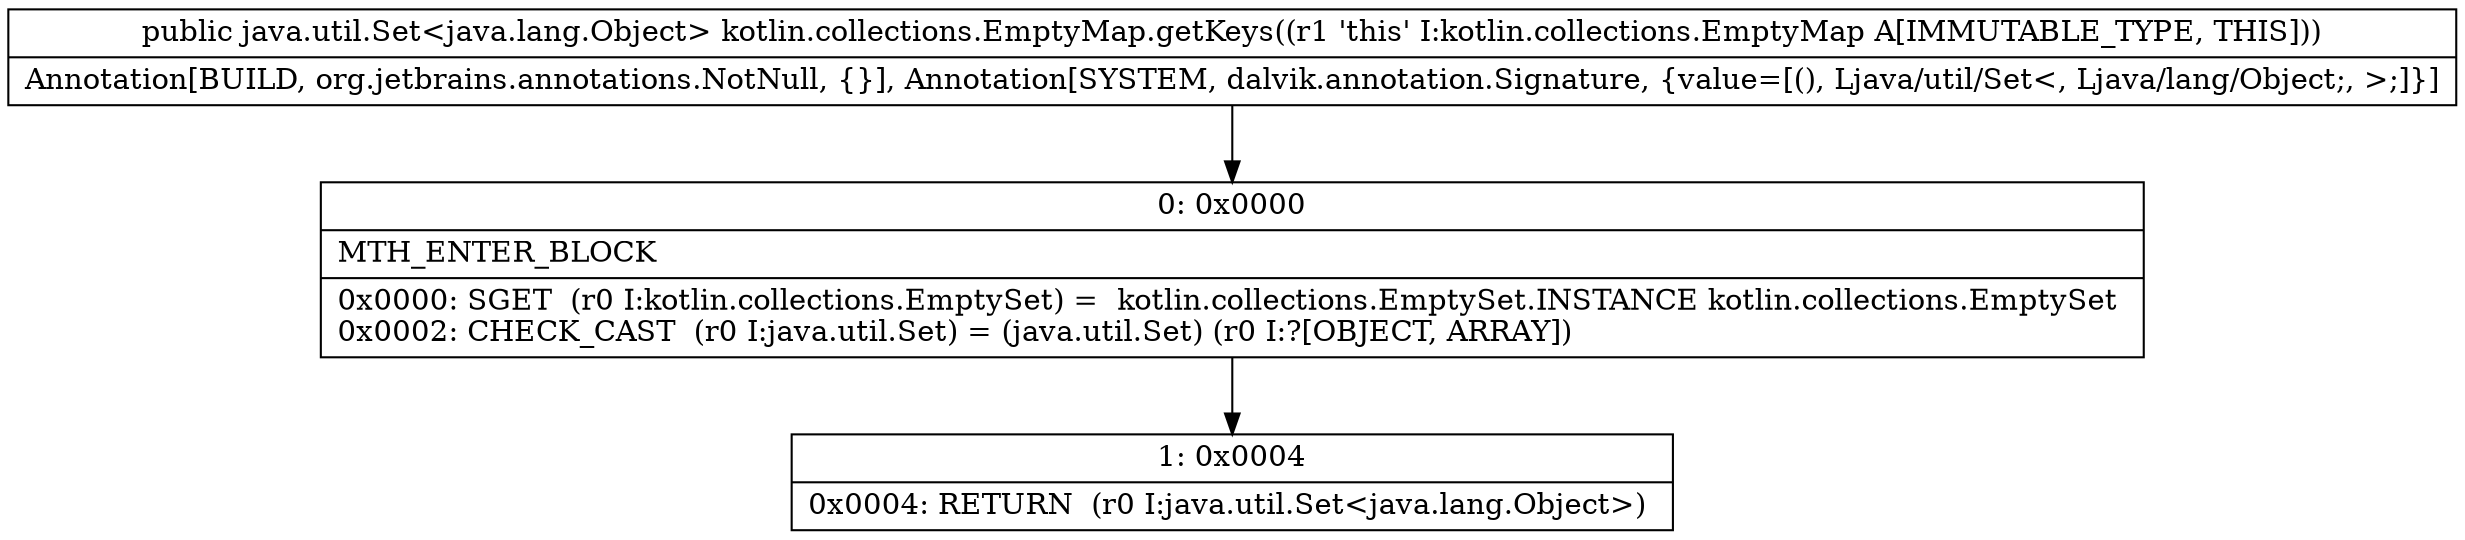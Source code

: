 digraph "CFG forkotlin.collections.EmptyMap.getKeys()Ljava\/util\/Set;" {
Node_0 [shape=record,label="{0\:\ 0x0000|MTH_ENTER_BLOCK\l|0x0000: SGET  (r0 I:kotlin.collections.EmptySet) =  kotlin.collections.EmptySet.INSTANCE kotlin.collections.EmptySet \l0x0002: CHECK_CAST  (r0 I:java.util.Set) = (java.util.Set) (r0 I:?[OBJECT, ARRAY]) \l}"];
Node_1 [shape=record,label="{1\:\ 0x0004|0x0004: RETURN  (r0 I:java.util.Set\<java.lang.Object\>) \l}"];
MethodNode[shape=record,label="{public java.util.Set\<java.lang.Object\> kotlin.collections.EmptyMap.getKeys((r1 'this' I:kotlin.collections.EmptyMap A[IMMUTABLE_TYPE, THIS]))  | Annotation[BUILD, org.jetbrains.annotations.NotNull, \{\}], Annotation[SYSTEM, dalvik.annotation.Signature, \{value=[(), Ljava\/util\/Set\<, Ljava\/lang\/Object;, \>;]\}]\l}"];
MethodNode -> Node_0;
Node_0 -> Node_1;
}

